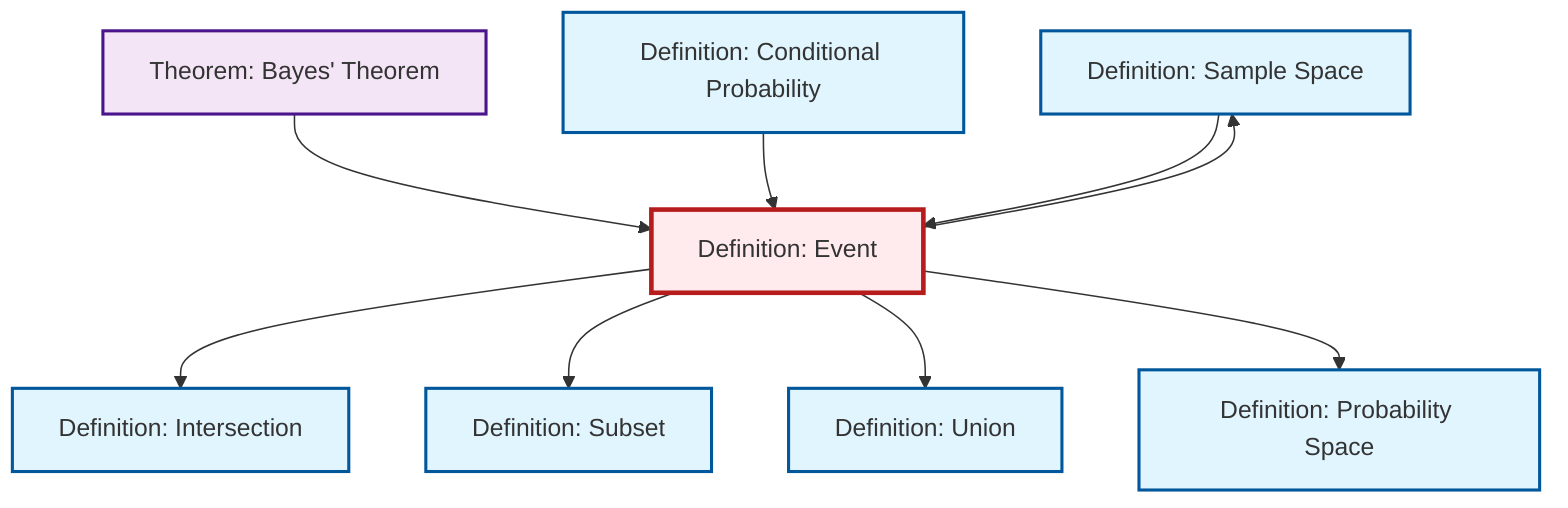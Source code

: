 graph TD
    classDef definition fill:#e1f5fe,stroke:#01579b,stroke-width:2px
    classDef theorem fill:#f3e5f5,stroke:#4a148c,stroke-width:2px
    classDef axiom fill:#fff3e0,stroke:#e65100,stroke-width:2px
    classDef example fill:#e8f5e9,stroke:#1b5e20,stroke-width:2px
    classDef current fill:#ffebee,stroke:#b71c1c,stroke-width:3px
    def-sample-space["Definition: Sample Space"]:::definition
    def-probability-space["Definition: Probability Space"]:::definition
    thm-bayes["Theorem: Bayes' Theorem"]:::theorem
    def-intersection["Definition: Intersection"]:::definition
    def-event["Definition: Event"]:::definition
    def-union["Definition: Union"]:::definition
    def-subset["Definition: Subset"]:::definition
    def-conditional-probability["Definition: Conditional Probability"]:::definition
    thm-bayes --> def-event
    def-conditional-probability --> def-event
    def-sample-space --> def-event
    def-event --> def-intersection
    def-event --> def-subset
    def-event --> def-union
    def-event --> def-sample-space
    def-event --> def-probability-space
    class def-event current